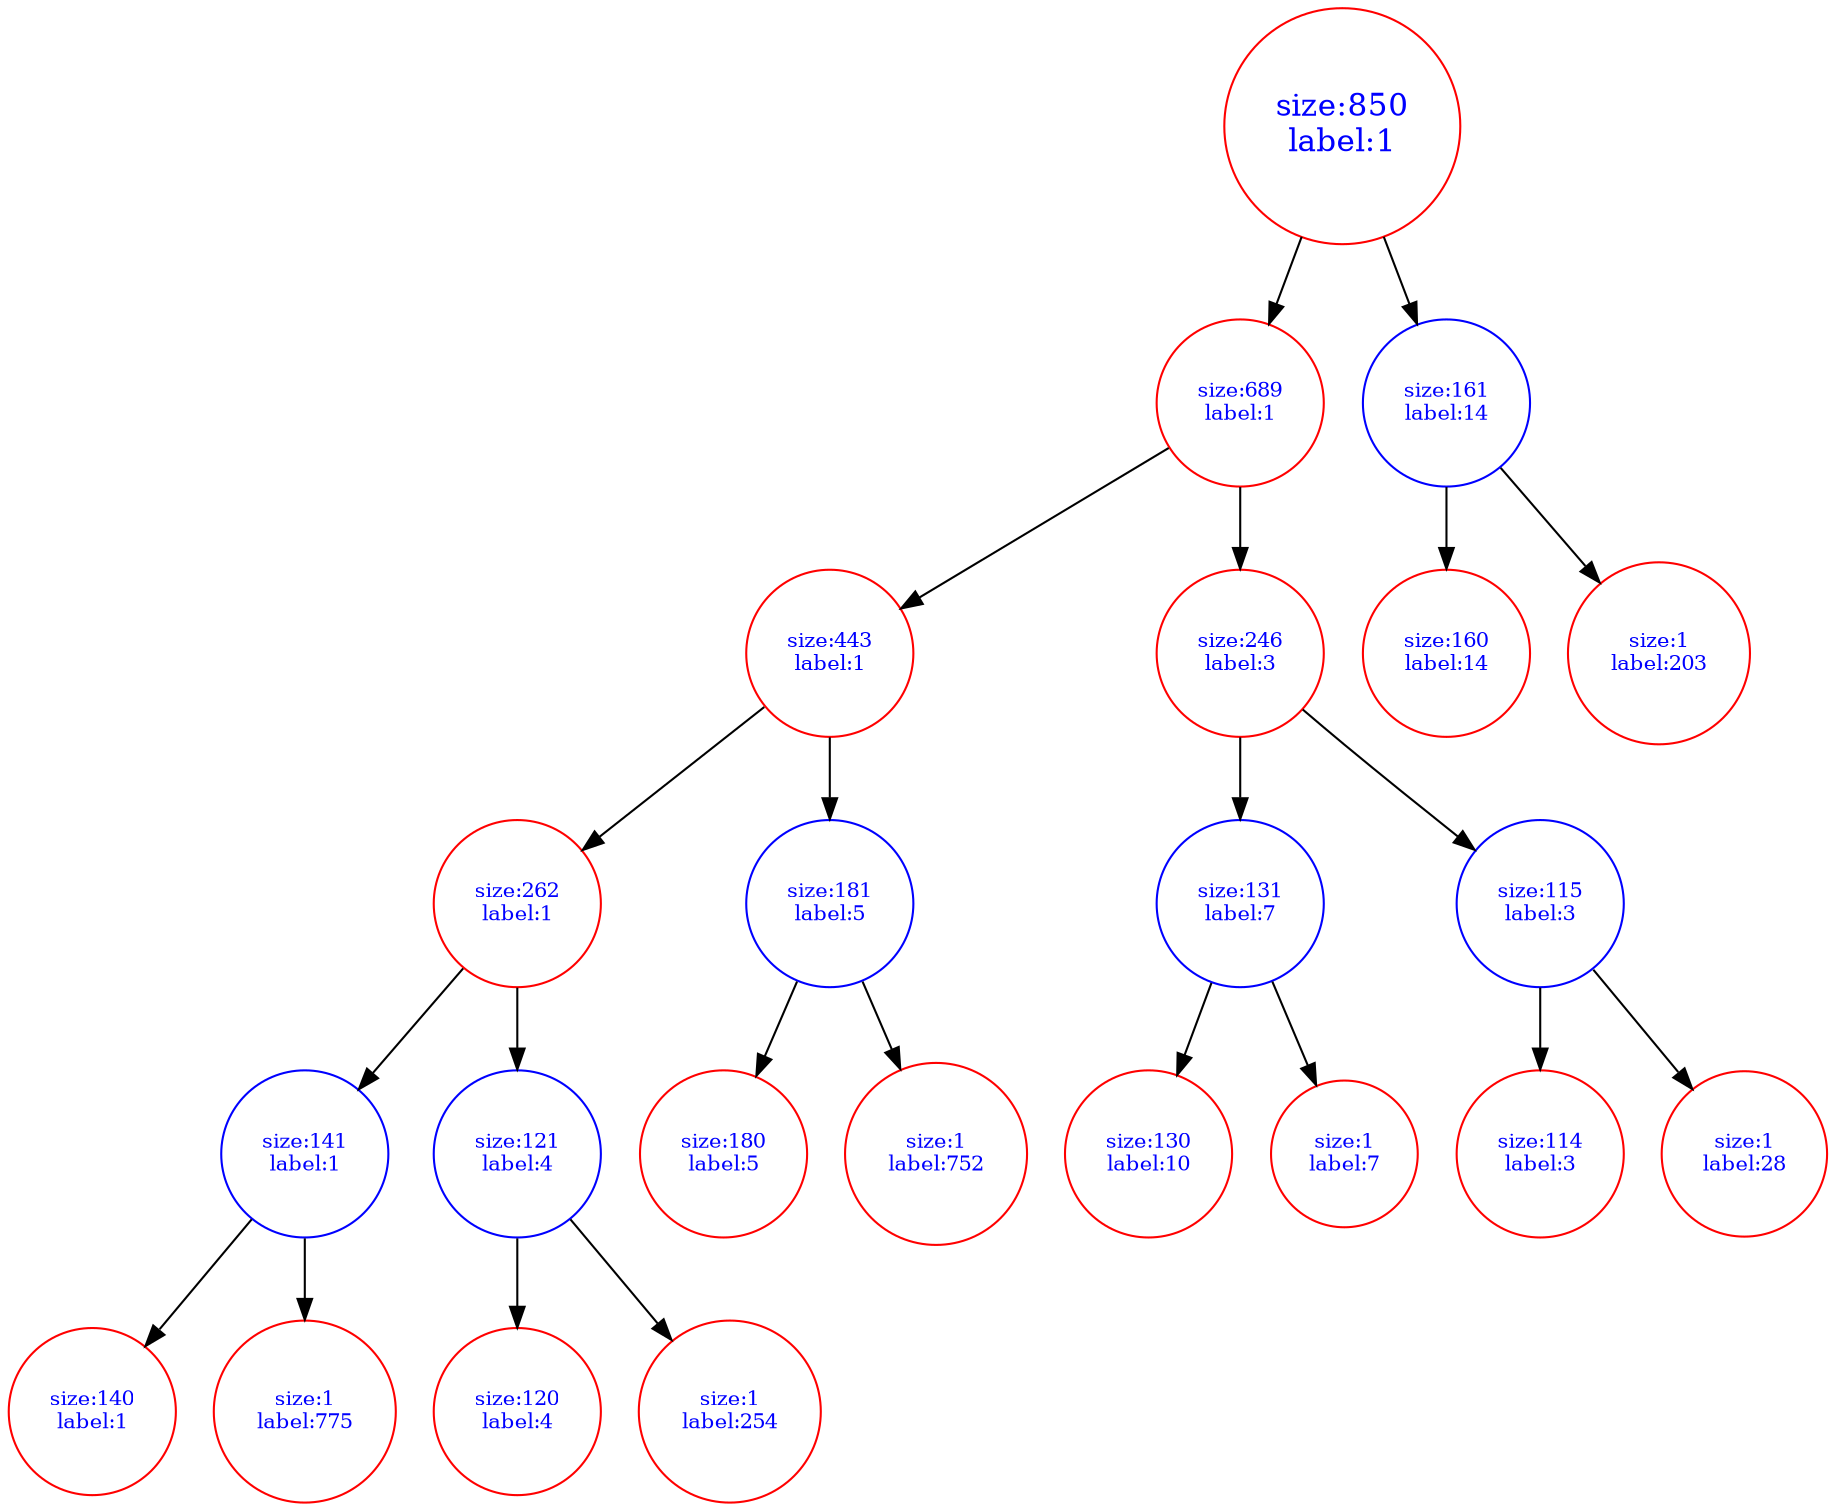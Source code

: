 digraph binaryTree{
    node[shape=circle,color=red,fontcolor=blue,fontsize=10];
    849->688;
    688->442;
    688->246;
    246->131;
    246->115;
    442->261;
    442->181;
    261->140;
    261->121;
    849->161;
    131->1311;
    131->1310;
    161->1611;
    161->1610;
    115->1151;
    115->1150;
    181->1811;
    181->1810;
    140->1401;
    140->1400;
    121->1211;
    121->1210;
    131[color=blue,label="size:131\nlabel:7"];
    1311[color=red,label="size:130\nlabel:10"]
    1310[color=red,label="size:1\nlabel:7"]
    161[color=blue,label="size:161\nlabel:14"];
    1611[color=red,label="size:160\nlabel:14"];
    1610[color=red,label="size:1\nlabel:203"];
    115[color=blue,label="size:115\nlabel:3"];
    1151[color=red,label="size:114\nlabel:3"];
    1150[color=red,label="size:1\nlabel:28"];
    181[color=blue,label="size:181\nlabel:5"];
    1811[color=red,label="size:180\nlabel:5"];
    1810[color=red,label="size:1\nlabel:752"];
    140[color=blue,label="size:141\nlabel:1"];
    1401[color=red,label="size:140\nlabel:1"];
    1400[color=red,label="size:1\nlabel:775"];
    121[color=blue,label="size:121\nlabel:4"];
    1211[color=red,label="size:120\nlabel:4"];
    1210[color=red,label="size:1\nlabel:254"];
    849[color=red,label="size:850\nlabel:1",fontsize=15];
    688[color=red,label="size:689\nlabel:1",frontsize=10];
    442[color=red,label="size:443\nlabel:1"];
    261[color=red,label="size:262\nlabel:1"];
    246[color=red,label="size:246\nlabel:3"];
}